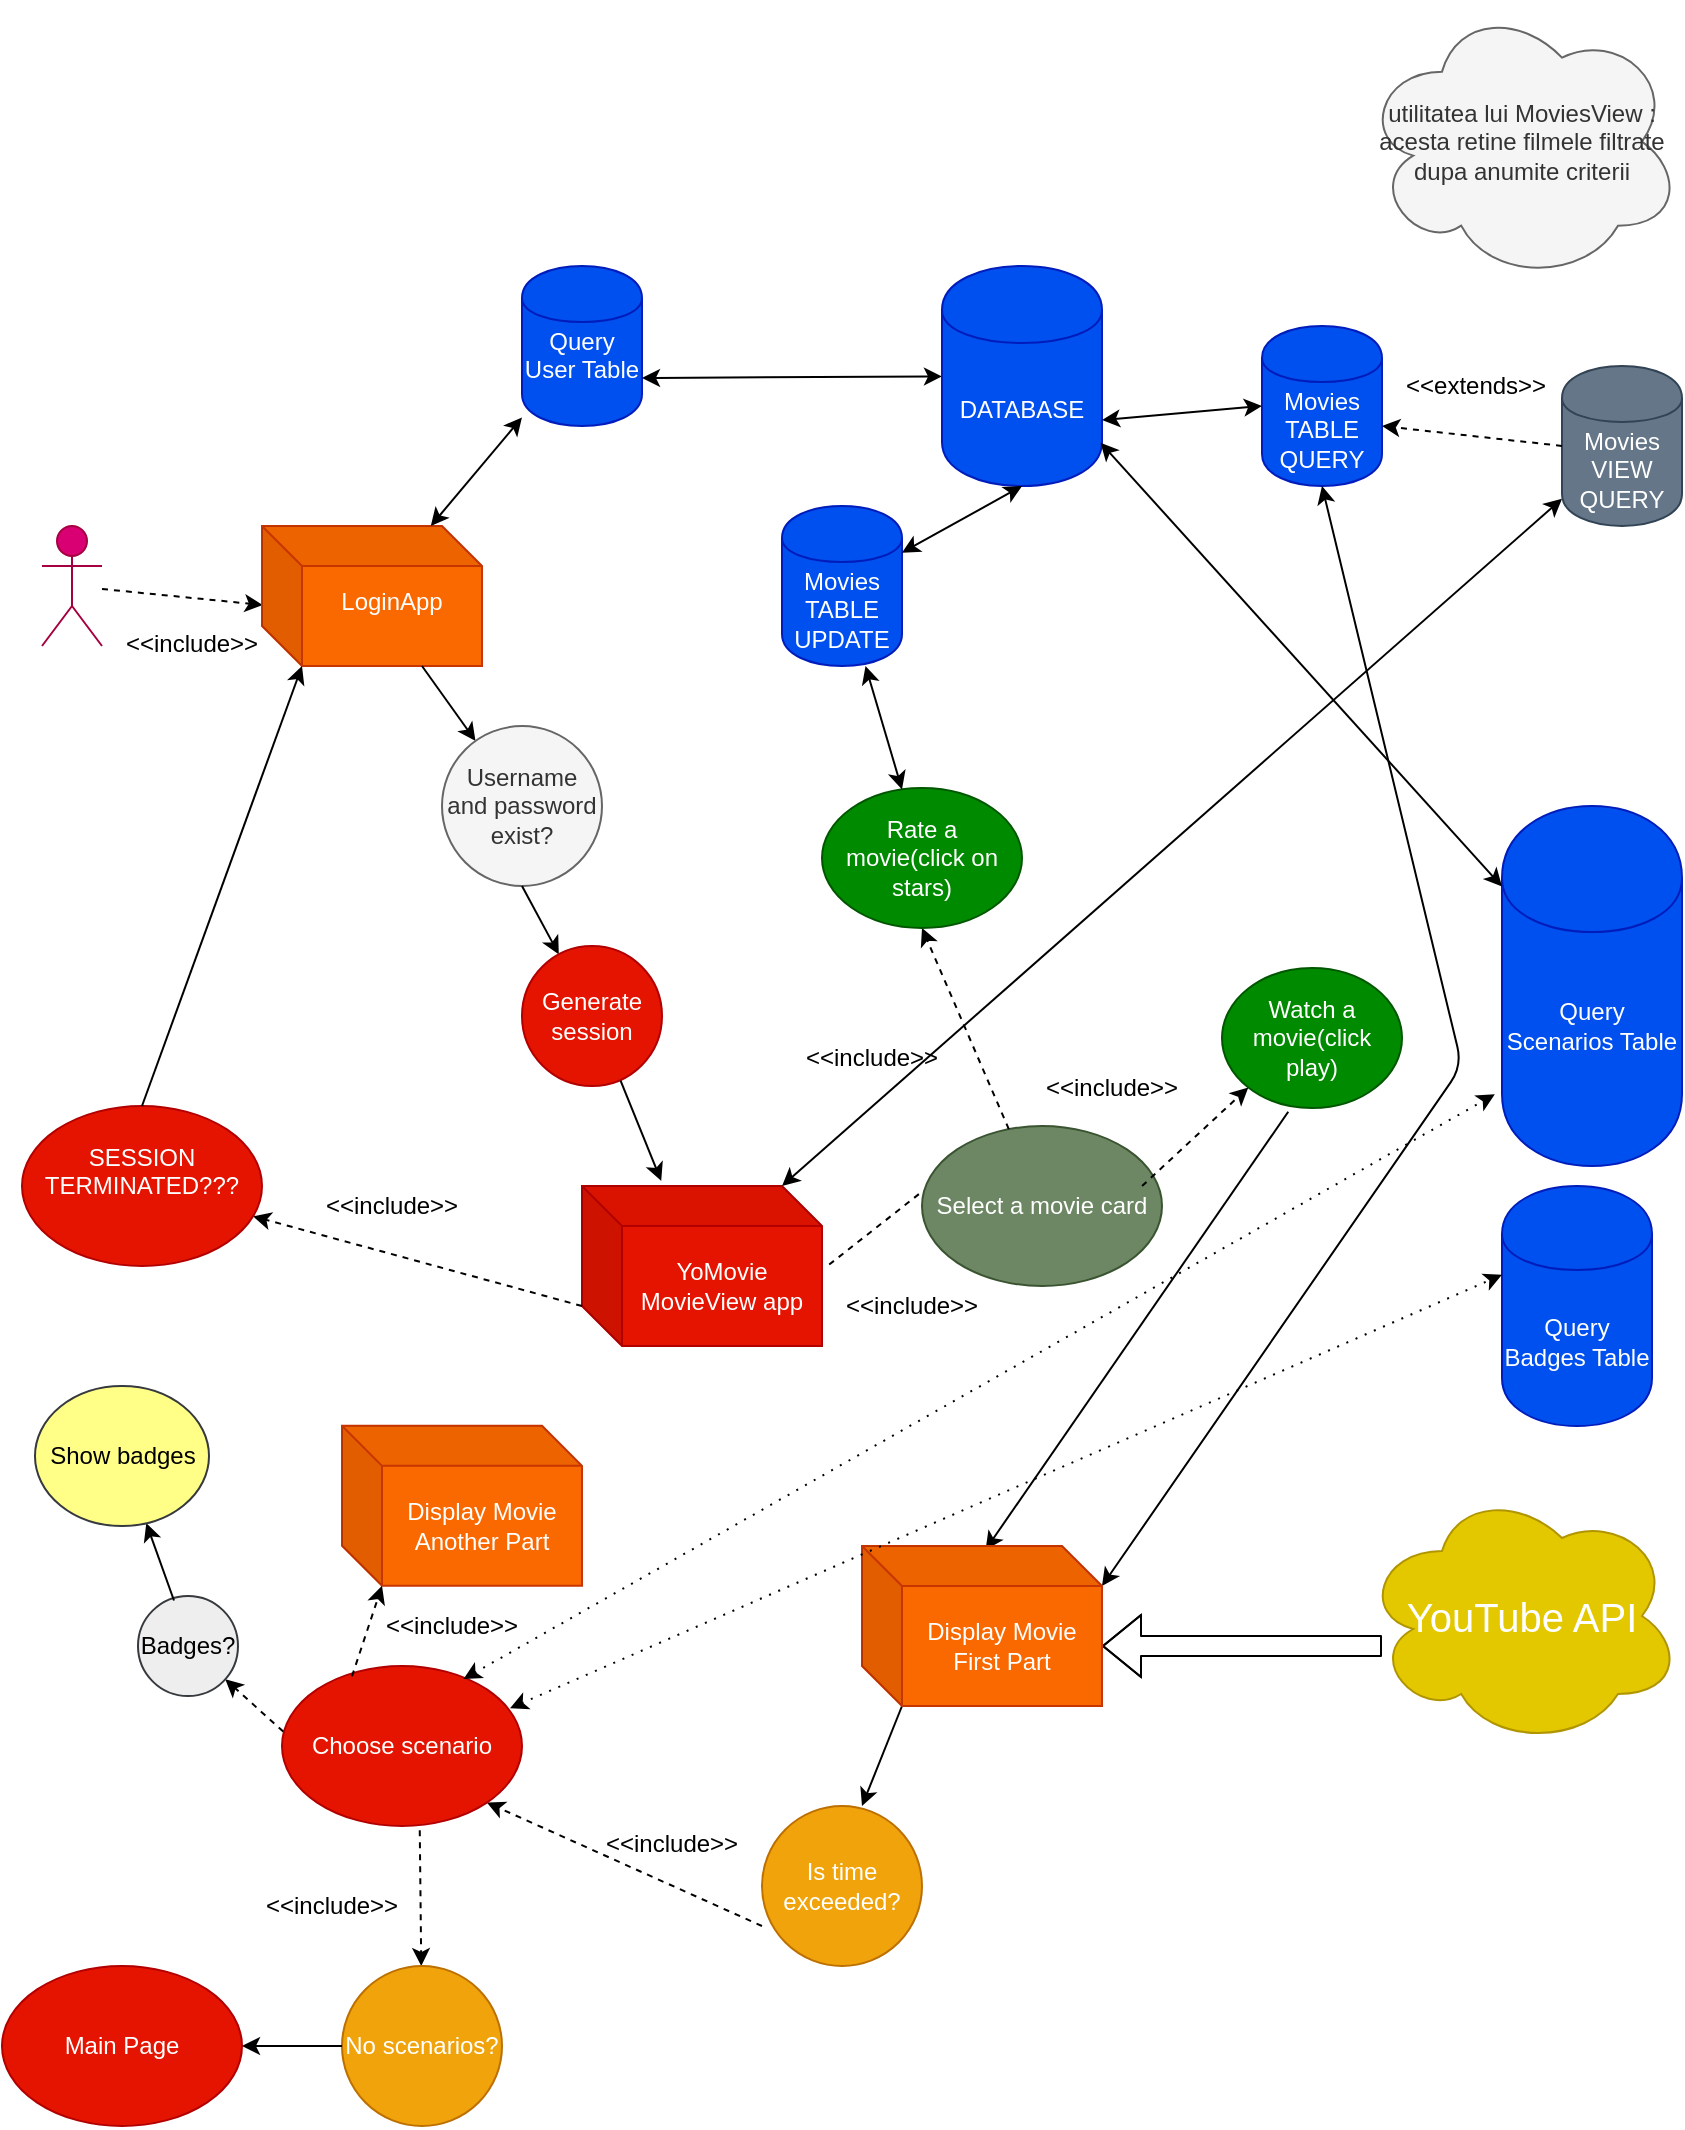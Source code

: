 <mxfile version="10.6.2" type="device"><diagram id="itRvGa3tryhZd683Jv1Q" name="Page-1"><mxGraphModel dx="870" dy="477" grid="1" gridSize="10" guides="1" tooltips="1" connect="1" arrows="1" fold="1" page="1" pageScale="1" pageWidth="850" pageHeight="1100" math="0" shadow="0"><root><mxCell id="0"/><mxCell id="1" parent="0"/><mxCell id="bWYEMsvtg2ZpRVZ882Sl-1" value="Actor" style="shape=umlActor;verticalLabelPosition=bottom;labelBackgroundColor=#ffffff;verticalAlign=top;html=1;outlineConnect=0;fillColor=#d80073;strokeColor=#A50040;fontColor=#ffffff;" vertex="1" parent="1"><mxGeometry x="20" y="280" width="30" height="60" as="geometry"/></mxCell><mxCell id="bWYEMsvtg2ZpRVZ882Sl-2" value="" style="endArrow=classic;html=1;dashed=1;entryX=0.003;entryY=0.564;entryDx=0;entryDy=0;entryPerimeter=0;" edge="1" parent="1" source="bWYEMsvtg2ZpRVZ882Sl-1" target="bWYEMsvtg2ZpRVZ882Sl-4"><mxGeometry width="50" height="50" relative="1" as="geometry"><mxPoint x="20" y="420" as="sourcePoint"/><mxPoint x="36.718" y="403.282" as="targetPoint"/></mxGeometry></mxCell><mxCell id="bWYEMsvtg2ZpRVZ882Sl-4" value="LoginApp&lt;br&gt;&lt;br&gt;" style="shape=cube;whiteSpace=wrap;html=1;boundedLbl=1;backgroundOutline=1;darkOpacity=0.05;darkOpacity2=0.1;fillColor=#fa6800;strokeColor=#C73500;fontColor=#ffffff;" vertex="1" parent="1"><mxGeometry x="130" y="280" width="110" height="70" as="geometry"/></mxCell><mxCell id="bWYEMsvtg2ZpRVZ882Sl-5" value="" style="endArrow=classic;startArrow=classic;html=1;" edge="1" parent="1" source="bWYEMsvtg2ZpRVZ882Sl-4" target="bWYEMsvtg2ZpRVZ882Sl-6"><mxGeometry width="50" height="50" relative="1" as="geometry"><mxPoint x="20" y="430" as="sourcePoint"/><mxPoint x="70" y="380" as="targetPoint"/></mxGeometry></mxCell><mxCell id="bWYEMsvtg2ZpRVZ882Sl-6" value="Query User Table&lt;br&gt;&lt;br&gt;" style="shape=cylinder;whiteSpace=wrap;html=1;boundedLbl=1;backgroundOutline=1;fillColor=#0050ef;strokeColor=#001DBC;fontColor=#ffffff;" vertex="1" parent="1"><mxGeometry x="260" y="150" width="60" height="80" as="geometry"/></mxCell><mxCell id="bWYEMsvtg2ZpRVZ882Sl-8" value="" style="endArrow=classic;startArrow=classic;html=1;exitX=1;exitY=0.7;exitDx=0;exitDy=0;" edge="1" parent="1" source="bWYEMsvtg2ZpRVZ882Sl-6" target="bWYEMsvtg2ZpRVZ882Sl-9"><mxGeometry width="50" height="50" relative="1" as="geometry"><mxPoint x="20" y="430" as="sourcePoint"/><mxPoint x="70" y="380" as="targetPoint"/></mxGeometry></mxCell><mxCell id="bWYEMsvtg2ZpRVZ882Sl-9" value="DATABASE" style="shape=cylinder;whiteSpace=wrap;html=1;boundedLbl=1;backgroundOutline=1;fillColor=#0050ef;strokeColor=#001DBC;fontColor=#ffffff;" vertex="1" parent="1"><mxGeometry x="470" y="150" width="80" height="110" as="geometry"/></mxCell><mxCell id="bWYEMsvtg2ZpRVZ882Sl-10" value="&amp;lt;&amp;lt;include&amp;gt;&amp;gt;&lt;br&gt;&lt;br&gt;" style="text;html=1;resizable=0;points=[];autosize=1;align=left;verticalAlign=top;spacingTop=-4;" vertex="1" parent="1"><mxGeometry x="60" y="329" width="80" height="30" as="geometry"/></mxCell><mxCell id="bWYEMsvtg2ZpRVZ882Sl-11" value="" style="endArrow=classic;html=1;" edge="1" parent="1" source="bWYEMsvtg2ZpRVZ882Sl-4" target="bWYEMsvtg2ZpRVZ882Sl-12"><mxGeometry width="50" height="50" relative="1" as="geometry"><mxPoint x="20" y="430" as="sourcePoint"/><mxPoint x="70" y="380" as="targetPoint"/></mxGeometry></mxCell><mxCell id="bWYEMsvtg2ZpRVZ882Sl-12" value="Username and password exist?" style="ellipse;whiteSpace=wrap;html=1;aspect=fixed;fillColor=#f5f5f5;strokeColor=#666666;fontColor=#333333;" vertex="1" parent="1"><mxGeometry x="220" y="380" width="80" height="80" as="geometry"/></mxCell><mxCell id="bWYEMsvtg2ZpRVZ882Sl-14" value="YoMovie MovieView app" style="shape=cube;whiteSpace=wrap;html=1;boundedLbl=1;backgroundOutline=1;darkOpacity=0.05;darkOpacity2=0.1;fillColor=#e51400;strokeColor=#B20000;fontColor=#ffffff;" vertex="1" parent="1"><mxGeometry x="290" y="610" width="120" height="80" as="geometry"/></mxCell><mxCell id="bWYEMsvtg2ZpRVZ882Sl-15" value="" style="endArrow=classic;html=1;exitX=0;exitY=0;exitDx=0;exitDy=60;exitPerimeter=0;dashed=1;" edge="1" parent="1" source="bWYEMsvtg2ZpRVZ882Sl-14" target="bWYEMsvtg2ZpRVZ882Sl-16"><mxGeometry width="50" height="50" relative="1" as="geometry"><mxPoint x="20" y="660" as="sourcePoint"/><mxPoint x="70" y="610" as="targetPoint"/></mxGeometry></mxCell><mxCell id="bWYEMsvtg2ZpRVZ882Sl-16" value="SESSION TERMINATED???&lt;br&gt;&lt;br&gt;" style="ellipse;whiteSpace=wrap;html=1;fillColor=#e51400;strokeColor=#B20000;fontColor=#ffffff;" vertex="1" parent="1"><mxGeometry x="10" y="570" width="120" height="80" as="geometry"/></mxCell><mxCell id="bWYEMsvtg2ZpRVZ882Sl-17" value="" style="endArrow=classic;html=1;exitX=0.5;exitY=0;exitDx=0;exitDy=0;entryX=0;entryY=0;entryDx=20;entryDy=70;entryPerimeter=0;" edge="1" parent="1" source="bWYEMsvtg2ZpRVZ882Sl-16" target="bWYEMsvtg2ZpRVZ882Sl-4"><mxGeometry width="50" height="50" relative="1" as="geometry"><mxPoint x="105" y="420" as="sourcePoint"/><mxPoint x="155" y="359" as="targetPoint"/></mxGeometry></mxCell><mxCell id="bWYEMsvtg2ZpRVZ882Sl-18" value="&amp;lt;&amp;lt;include&amp;gt;&amp;gt;" style="text;html=1;resizable=0;points=[];autosize=1;align=left;verticalAlign=top;spacingTop=-4;" vertex="1" parent="1"><mxGeometry x="160" y="610" width="80" height="20" as="geometry"/></mxCell><mxCell id="bWYEMsvtg2ZpRVZ882Sl-19" value="" style="endArrow=none;dashed=1;html=1;exitX=1.03;exitY=0.491;exitDx=0;exitDy=0;exitPerimeter=0;entryX=-0.008;entryY=0.42;entryDx=0;entryDy=0;entryPerimeter=0;" edge="1" parent="1" source="bWYEMsvtg2ZpRVZ882Sl-14" target="bWYEMsvtg2ZpRVZ882Sl-21"><mxGeometry width="50" height="50" relative="1" as="geometry"><mxPoint x="470" y="560" as="sourcePoint"/><mxPoint x="500" y="549" as="targetPoint"/></mxGeometry></mxCell><mxCell id="bWYEMsvtg2ZpRVZ882Sl-20" value="&amp;lt;&amp;lt;include&amp;gt;&amp;gt;" style="text;html=1;resizable=0;points=[];autosize=1;align=left;verticalAlign=top;spacingTop=-4;" vertex="1" parent="1"><mxGeometry x="400" y="536" width="80" height="20" as="geometry"/></mxCell><mxCell id="bWYEMsvtg2ZpRVZ882Sl-21" value="Select a movie card" style="ellipse;whiteSpace=wrap;html=1;fillColor=#6d8764;strokeColor=#3A5431;fontColor=#ffffff;" vertex="1" parent="1"><mxGeometry x="460" y="580" width="120" height="80" as="geometry"/></mxCell><mxCell id="bWYEMsvtg2ZpRVZ882Sl-22" value="" style="endArrow=classic;startArrow=classic;html=1;exitX=0;exitY=0;exitDx=100;exitDy=0;exitPerimeter=0;" edge="1" parent="1" source="bWYEMsvtg2ZpRVZ882Sl-14" target="bWYEMsvtg2ZpRVZ882Sl-23"><mxGeometry width="50" height="50" relative="1" as="geometry"><mxPoint x="10" y="720" as="sourcePoint"/><mxPoint x="60" y="670" as="targetPoint"/></mxGeometry></mxCell><mxCell id="bWYEMsvtg2ZpRVZ882Sl-23" value="Movies VIEW&lt;br&gt;QUERY&lt;br&gt;" style="shape=cylinder;whiteSpace=wrap;html=1;boundedLbl=1;backgroundOutline=1;fillColor=#647687;strokeColor=#314354;fontColor=#ffffff;" vertex="1" parent="1"><mxGeometry x="780" y="199.955" width="60" height="80" as="geometry"/></mxCell><mxCell id="bWYEMsvtg2ZpRVZ882Sl-24" value="Movies TABLE&lt;br&gt;QUERY&lt;br&gt;" style="shape=cylinder;whiteSpace=wrap;html=1;boundedLbl=1;backgroundOutline=1;fillColor=#0050ef;strokeColor=#001DBC;fontColor=#ffffff;" vertex="1" parent="1"><mxGeometry x="630" y="180" width="60" height="80" as="geometry"/></mxCell><mxCell id="bWYEMsvtg2ZpRVZ882Sl-27" value="" style="endArrow=classic;startArrow=classic;html=1;exitX=1;exitY=0.7;exitDx=0;exitDy=0;entryX=0;entryY=0.5;entryDx=0;entryDy=0;" edge="1" parent="1" source="bWYEMsvtg2ZpRVZ882Sl-9" target="bWYEMsvtg2ZpRVZ882Sl-24"><mxGeometry width="50" height="50" relative="1" as="geometry"><mxPoint x="570" y="255" as="sourcePoint"/><mxPoint x="620" y="205" as="targetPoint"/></mxGeometry></mxCell><mxCell id="bWYEMsvtg2ZpRVZ882Sl-28" value="utilitatea lui MoviesView : acesta retine filmele filtrate dupa anumite criterii" style="ellipse;shape=cloud;whiteSpace=wrap;html=1;fillColor=#f5f5f5;strokeColor=#666666;fontColor=#333333;" vertex="1" parent="1"><mxGeometry x="680" y="17.818" width="160" height="140" as="geometry"/></mxCell><mxCell id="bWYEMsvtg2ZpRVZ882Sl-31" value="" style="endArrow=classic;html=1;dashed=1;entryX=0.5;entryY=1;entryDx=0;entryDy=0;" edge="1" parent="1" source="bWYEMsvtg2ZpRVZ882Sl-21" target="bWYEMsvtg2ZpRVZ882Sl-33"><mxGeometry width="50" height="50" relative="1" as="geometry"><mxPoint x="570" y="566" as="sourcePoint"/><mxPoint x="540" y="470" as="targetPoint"/></mxGeometry></mxCell><mxCell id="bWYEMsvtg2ZpRVZ882Sl-33" value="Rate a movie(click on stars)" style="ellipse;whiteSpace=wrap;html=1;fillColor=#008a00;strokeColor=#005700;fontColor=#ffffff;" vertex="1" parent="1"><mxGeometry x="410" y="411" width="100" height="70" as="geometry"/></mxCell><mxCell id="bWYEMsvtg2ZpRVZ882Sl-34" value="Watch a movie(click play)" style="ellipse;whiteSpace=wrap;html=1;fillColor=#008a00;strokeColor=#005700;fontColor=#ffffff;" vertex="1" parent="1"><mxGeometry x="610" y="501" width="90" height="70" as="geometry"/></mxCell><mxCell id="bWYEMsvtg2ZpRVZ882Sl-35" value="" style="endArrow=classic;html=1;dashed=1;exitX=0.917;exitY=0.375;exitDx=0;exitDy=0;exitPerimeter=0;entryX=0;entryY=1;entryDx=0;entryDy=0;" edge="1" parent="1" source="bWYEMsvtg2ZpRVZ882Sl-21" target="bWYEMsvtg2ZpRVZ882Sl-34"><mxGeometry width="50" height="50" relative="1" as="geometry"><mxPoint x="100" y="750" as="sourcePoint"/><mxPoint x="150" y="700" as="targetPoint"/></mxGeometry></mxCell><mxCell id="bWYEMsvtg2ZpRVZ882Sl-36" value="" style="endArrow=classic;startArrow=classic;html=1;" edge="1" parent="1" source="bWYEMsvtg2ZpRVZ882Sl-33" target="bWYEMsvtg2ZpRVZ882Sl-37"><mxGeometry width="50" height="50" relative="1" as="geometry"><mxPoint x="100" y="720" as="sourcePoint"/><mxPoint x="150" y="670" as="targetPoint"/></mxGeometry></mxCell><mxCell id="bWYEMsvtg2ZpRVZ882Sl-37" value="Movies TABLE UPDATE" style="shape=cylinder;whiteSpace=wrap;html=1;boundedLbl=1;backgroundOutline=1;fillColor=#0050ef;strokeColor=#001DBC;fontColor=#ffffff;" vertex="1" parent="1"><mxGeometry x="390" y="270" width="60" height="80" as="geometry"/></mxCell><mxCell id="bWYEMsvtg2ZpRVZ882Sl-38" value="" style="endArrow=classic;startArrow=classic;html=1;entryX=0.5;entryY=1;entryDx=0;entryDy=0;" edge="1" parent="1" source="bWYEMsvtg2ZpRVZ882Sl-37" target="bWYEMsvtg2ZpRVZ882Sl-9"><mxGeometry width="50" height="50" relative="1" as="geometry"><mxPoint x="490" y="320" as="sourcePoint"/><mxPoint x="540" y="270" as="targetPoint"/></mxGeometry></mxCell><mxCell id="bWYEMsvtg2ZpRVZ882Sl-40" value="" style="endArrow=classic;html=1;dashed=1;exitX=0;exitY=0.5;exitDx=0;exitDy=0;entryX=1;entryY=0.625;entryDx=0;entryDy=0;entryPerimeter=0;" edge="1" parent="1" source="bWYEMsvtg2ZpRVZ882Sl-23" target="bWYEMsvtg2ZpRVZ882Sl-24"><mxGeometry width="50" height="50" relative="1" as="geometry"><mxPoint x="100" y="720" as="sourcePoint"/><mxPoint x="150" y="670" as="targetPoint"/></mxGeometry></mxCell><mxCell id="bWYEMsvtg2ZpRVZ882Sl-41" value="&amp;lt;&amp;lt;extends&amp;gt;&amp;gt;" style="text;html=1;resizable=0;points=[];autosize=1;align=left;verticalAlign=top;spacingTop=-4;" vertex="1" parent="1"><mxGeometry x="700" y="200" width="90" height="20" as="geometry"/></mxCell><mxCell id="bWYEMsvtg2ZpRVZ882Sl-42" value="" style="endArrow=classic;html=1;exitX=0.5;exitY=1;exitDx=0;exitDy=0;" edge="1" parent="1" source="bWYEMsvtg2ZpRVZ882Sl-12" target="bWYEMsvtg2ZpRVZ882Sl-43"><mxGeometry width="50" height="50" relative="1" as="geometry"><mxPoint x="100" y="760" as="sourcePoint"/><mxPoint x="280" y="510" as="targetPoint"/></mxGeometry></mxCell><mxCell id="bWYEMsvtg2ZpRVZ882Sl-43" value="Generate session" style="ellipse;whiteSpace=wrap;html=1;aspect=fixed;fillColor=#e51400;strokeColor=#B20000;fontColor=#ffffff;" vertex="1" parent="1"><mxGeometry x="260" y="490" width="70" height="70" as="geometry"/></mxCell><mxCell id="bWYEMsvtg2ZpRVZ882Sl-45" value="" style="endArrow=classic;html=1;exitX=0.704;exitY=0.961;exitDx=0;exitDy=0;exitPerimeter=0;entryX=0.33;entryY=-0.032;entryDx=0;entryDy=0;entryPerimeter=0;" edge="1" parent="1" source="bWYEMsvtg2ZpRVZ882Sl-43" target="bWYEMsvtg2ZpRVZ882Sl-14"><mxGeometry width="50" height="50" relative="1" as="geometry"><mxPoint x="230" y="600" as="sourcePoint"/><mxPoint x="70" y="710" as="targetPoint"/></mxGeometry></mxCell><mxCell id="bWYEMsvtg2ZpRVZ882Sl-47" value="&amp;lt;&amp;lt;include&amp;gt;&amp;gt;" style="text;html=1;resizable=0;points=[];autosize=1;align=left;verticalAlign=top;spacingTop=-4;" vertex="1" parent="1"><mxGeometry x="520" y="551" width="80" height="20" as="geometry"/></mxCell><mxCell id="bWYEMsvtg2ZpRVZ882Sl-48" value="&amp;lt;&amp;lt;include&amp;gt;&amp;gt;" style="text;html=1;resizable=0;points=[];autosize=1;align=left;verticalAlign=top;spacingTop=-4;" vertex="1" parent="1"><mxGeometry x="420" y="660" width="80" height="20" as="geometry"/></mxCell><mxCell id="bWYEMsvtg2ZpRVZ882Sl-50" value="" style="endArrow=classic;html=1;exitX=0.368;exitY=1.027;exitDx=0;exitDy=0;exitPerimeter=0;entryX=0.515;entryY=0.023;entryDx=0;entryDy=0;entryPerimeter=0;" edge="1" parent="1" source="bWYEMsvtg2ZpRVZ882Sl-34" target="bWYEMsvtg2ZpRVZ882Sl-69"><mxGeometry width="50" height="50" relative="1" as="geometry"><mxPoint x="650" y="580" as="sourcePoint"/><mxPoint x="520.867" y="792.497" as="targetPoint"/></mxGeometry></mxCell><mxCell id="bWYEMsvtg2ZpRVZ882Sl-52" value="" style="shape=flexArrow;endArrow=classic;html=1;entryX=0;entryY=0;entryDx=120;entryDy=50;entryPerimeter=0;" edge="1" parent="1" target="bWYEMsvtg2ZpRVZ882Sl-69"><mxGeometry width="50" height="50" relative="1" as="geometry"><mxPoint x="690" y="840" as="sourcePoint"/><mxPoint x="560" y="840" as="targetPoint"/><Array as="points"><mxPoint x="610" y="840"/></Array></mxGeometry></mxCell><mxCell id="bWYEMsvtg2ZpRVZ882Sl-53" value="&lt;font style=&quot;font-size: 20px&quot;&gt;YouTube API&lt;/font&gt;" style="ellipse;shape=cloud;whiteSpace=wrap;html=1;fillColor=#e3c800;strokeColor=#B09500;fontColor=#ffffff;" vertex="1" parent="1"><mxGeometry x="680" y="760" width="160" height="130" as="geometry"/></mxCell><mxCell id="bWYEMsvtg2ZpRVZ882Sl-54" value="" style="endArrow=classic;startArrow=classic;html=1;exitX=0;exitY=0;exitDx=120;exitDy=20;exitPerimeter=0;entryX=0.5;entryY=1;entryDx=0;entryDy=0;" edge="1" parent="1" source="bWYEMsvtg2ZpRVZ882Sl-69" target="bWYEMsvtg2ZpRVZ882Sl-24"><mxGeometry width="50" height="50" relative="1" as="geometry"><mxPoint x="549" y="803" as="sourcePoint"/><mxPoint x="800" y="550" as="targetPoint"/><Array as="points"><mxPoint x="730" y="550"/></Array></mxGeometry></mxCell><mxCell id="bWYEMsvtg2ZpRVZ882Sl-55" value="" style="endArrow=classic;html=1;exitX=0;exitY=0;exitDx=20;exitDy=80;exitPerimeter=0;" edge="1" parent="1" source="bWYEMsvtg2ZpRVZ882Sl-69"><mxGeometry width="50" height="50" relative="1" as="geometry"><mxPoint x="458" y="858" as="sourcePoint"/><mxPoint x="430" y="920" as="targetPoint"/></mxGeometry></mxCell><mxCell id="bWYEMsvtg2ZpRVZ882Sl-56" value="Is time exceeded?" style="ellipse;whiteSpace=wrap;html=1;aspect=fixed;fillColor=#f0a30a;strokeColor=#BD7000;fontColor=#ffffff;" vertex="1" parent="1"><mxGeometry x="380" y="920" width="80" height="80" as="geometry"/></mxCell><mxCell id="bWYEMsvtg2ZpRVZ882Sl-59" value="" style="endArrow=classic;html=1;exitX=0;exitY=0.75;exitDx=0;exitDy=0;exitPerimeter=0;entryX=1;entryY=1;entryDx=0;entryDy=0;dashed=1;" edge="1" parent="1" source="bWYEMsvtg2ZpRVZ882Sl-56" target="bWYEMsvtg2ZpRVZ882Sl-60"><mxGeometry width="50" height="50" relative="1" as="geometry"><mxPoint x="20" y="1120" as="sourcePoint"/><mxPoint x="249" y="932" as="targetPoint"/></mxGeometry></mxCell><mxCell id="bWYEMsvtg2ZpRVZ882Sl-60" value="Choose scenario" style="ellipse;whiteSpace=wrap;html=1;fillColor=#e51400;strokeColor=#B20000;fontColor=#ffffff;" vertex="1" parent="1"><mxGeometry x="140" y="850" width="120" height="80" as="geometry"/></mxCell><mxCell id="bWYEMsvtg2ZpRVZ882Sl-68" value="Display Movie Another Part" style="shape=cube;whiteSpace=wrap;html=1;boundedLbl=1;backgroundOutline=1;darkOpacity=0.05;darkOpacity2=0.1;fillColor=#fa6800;strokeColor=#C73500;fontColor=#ffffff;" vertex="1" parent="1"><mxGeometry x="170" y="729.909" width="120" height="80" as="geometry"/></mxCell><mxCell id="bWYEMsvtg2ZpRVZ882Sl-69" value="Display Movie First Part" style="shape=cube;whiteSpace=wrap;html=1;boundedLbl=1;backgroundOutline=1;darkOpacity=0.05;darkOpacity2=0.1;fillColor=#fa6800;strokeColor=#C73500;fontColor=#ffffff;" vertex="1" parent="1"><mxGeometry x="430" y="790" width="120" height="80" as="geometry"/></mxCell><mxCell id="bWYEMsvtg2ZpRVZ882Sl-74" value="" style="endArrow=classic;startArrow=classic;html=1;exitX=0.756;exitY=0.082;exitDx=0;exitDy=0;exitPerimeter=0;entryX=-0.04;entryY=0.801;entryDx=0;entryDy=0;entryPerimeter=0;dashed=1;dashPattern=1 4;" edge="1" parent="1" source="bWYEMsvtg2ZpRVZ882Sl-60" target="bWYEMsvtg2ZpRVZ882Sl-75"><mxGeometry width="50" height="50" relative="1" as="geometry"><mxPoint x="355" y="760" as="sourcePoint"/><mxPoint x="780" y="585.636" as="targetPoint"/></mxGeometry></mxCell><mxCell id="bWYEMsvtg2ZpRVZ882Sl-75" value="Query Scenarios Table" style="shape=cylinder;whiteSpace=wrap;html=1;boundedLbl=1;backgroundOutline=1;fillColor=#0050ef;strokeColor=#001DBC;fontColor=#ffffff;" vertex="1" parent="1"><mxGeometry x="750" y="420" width="90" height="180" as="geometry"/></mxCell><mxCell id="bWYEMsvtg2ZpRVZ882Sl-80" value="" style="endArrow=classic;startArrow=classic;html=1;entryX=0.991;entryY=0.803;entryDx=0;entryDy=0;entryPerimeter=0;" edge="1" parent="1" source="bWYEMsvtg2ZpRVZ882Sl-75" target="bWYEMsvtg2ZpRVZ882Sl-9"><mxGeometry width="50" height="50" relative="1" as="geometry"><mxPoint x="745" y="435.818" as="sourcePoint"/><mxPoint x="795" y="385.818" as="targetPoint"/></mxGeometry></mxCell><mxCell id="QQX2HEwkiu9QitwTqfBl-2" value="" style="endArrow=classic;html=1;exitX=0.574;exitY=1.027;exitDx=0;exitDy=0;exitPerimeter=0;dashed=1;" edge="1" parent="1" source="bWYEMsvtg2ZpRVZ882Sl-60" target="QQX2HEwkiu9QitwTqfBl-5"><mxGeometry width="50" height="50" relative="1" as="geometry"><mxPoint x="260" y="1090" as="sourcePoint"/><mxPoint x="270" y="1060" as="targetPoint"/></mxGeometry></mxCell><mxCell id="QQX2HEwkiu9QitwTqfBl-3" value="&amp;lt;&amp;lt;include&amp;gt;&amp;gt;" style="text;html=1;resizable=0;points=[];autosize=1;align=left;verticalAlign=top;spacingTop=-4;" vertex="1" parent="1"><mxGeometry x="300" y="929" width="80" height="20" as="geometry"/></mxCell><mxCell id="QQX2HEwkiu9QitwTqfBl-5" value="No scenarios?" style="ellipse;whiteSpace=wrap;html=1;aspect=fixed;fillColor=#f0a30a;strokeColor=#BD7000;fontColor=#ffffff;" vertex="1" parent="1"><mxGeometry x="170" y="1000" width="80" height="80" as="geometry"/></mxCell><mxCell id="QQX2HEwkiu9QitwTqfBl-6" value="&amp;lt;&amp;lt;include&amp;gt;&amp;gt;" style="text;html=1;resizable=0;points=[];autosize=1;align=left;verticalAlign=top;spacingTop=-4;" vertex="1" parent="1"><mxGeometry x="130" y="960" width="80" height="20" as="geometry"/></mxCell><mxCell id="QQX2HEwkiu9QitwTqfBl-7" value="" style="endArrow=classic;html=1;entryX=0;entryY=0;entryDx=20;entryDy=80;entryPerimeter=0;dashed=1;" edge="1" parent="1" target="bWYEMsvtg2ZpRVZ882Sl-68"><mxGeometry width="50" height="50" relative="1" as="geometry"><mxPoint x="175" y="855.136" as="sourcePoint"/><mxPoint x="130" y="810" as="targetPoint"/></mxGeometry></mxCell><mxCell id="QQX2HEwkiu9QitwTqfBl-11" value="" style="endArrow=classic;html=1;exitX=0;exitY=0.5;exitDx=0;exitDy=0;" edge="1" parent="1" source="QQX2HEwkiu9QitwTqfBl-5" target="QQX2HEwkiu9QitwTqfBl-15"><mxGeometry width="50" height="50" relative="1" as="geometry"><mxPoint x="60" y="1080" as="sourcePoint"/><mxPoint x="110" y="1040" as="targetPoint"/></mxGeometry></mxCell><mxCell id="QQX2HEwkiu9QitwTqfBl-15" value="Main Page" style="ellipse;whiteSpace=wrap;html=1;fillColor=#e51400;strokeColor=#B20000;fontColor=#ffffff;" vertex="1" parent="1"><mxGeometry y="1000" width="120" height="80" as="geometry"/></mxCell><mxCell id="QQX2HEwkiu9QitwTqfBl-16" value="Query Badges Table" style="shape=cylinder;whiteSpace=wrap;html=1;boundedLbl=1;backgroundOutline=1;fillColor=#0050ef;strokeColor=#001DBC;fontColor=#ffffff;" vertex="1" parent="1"><mxGeometry x="750" y="610" width="75" height="120" as="geometry"/></mxCell><mxCell id="QQX2HEwkiu9QitwTqfBl-17" value="" style="endArrow=classic;startArrow=classic;html=1;exitX=0.95;exitY=0.264;exitDx=0;exitDy=0;exitPerimeter=0;entryX=0;entryY=0.37;entryDx=0;entryDy=0;entryPerimeter=0;dashed=1;dashPattern=1 4;" edge="1" parent="1" source="bWYEMsvtg2ZpRVZ882Sl-60" target="QQX2HEwkiu9QitwTqfBl-16"><mxGeometry width="50" height="50" relative="1" as="geometry"><mxPoint x="275" y="880" as="sourcePoint"/><mxPoint x="325" y="830" as="targetPoint"/></mxGeometry></mxCell><mxCell id="QQX2HEwkiu9QitwTqfBl-20" value="&amp;lt;&amp;lt;include&amp;gt;&amp;gt;" style="text;html=1;resizable=0;points=[];autosize=1;align=left;verticalAlign=top;spacingTop=-4;" vertex="1" parent="1"><mxGeometry x="190" y="820" width="80" height="20" as="geometry"/></mxCell><mxCell id="QQX2HEwkiu9QitwTqfBl-23" value="" style="endArrow=classic;html=1;dashed=1;exitX=0.005;exitY=0.409;exitDx=0;exitDy=0;exitPerimeter=0;" edge="1" parent="1" source="bWYEMsvtg2ZpRVZ882Sl-60" target="QQX2HEwkiu9QitwTqfBl-24"><mxGeometry width="50" height="50" relative="1" as="geometry"><mxPoint x="90" y="875" as="sourcePoint"/><mxPoint x="110" y="860" as="targetPoint"/></mxGeometry></mxCell><mxCell id="QQX2HEwkiu9QitwTqfBl-24" value="Badges?" style="ellipse;whiteSpace=wrap;html=1;aspect=fixed;fillColor=#eeeeee;strokeColor=#36393d;" vertex="1" parent="1"><mxGeometry x="68" y="815" width="50" height="50" as="geometry"/></mxCell><mxCell id="QQX2HEwkiu9QitwTqfBl-26" value="" style="endArrow=classic;html=1;exitX=0.36;exitY=0.045;exitDx=0;exitDy=0;exitPerimeter=0;" edge="1" parent="1" source="QQX2HEwkiu9QitwTqfBl-24" target="QQX2HEwkiu9QitwTqfBl-27"><mxGeometry width="50" height="50" relative="1" as="geometry"><mxPoint x="68" y="780" as="sourcePoint"/><mxPoint x="60" y="780" as="targetPoint"/></mxGeometry></mxCell><mxCell id="QQX2HEwkiu9QitwTqfBl-27" value="Show badges" style="ellipse;whiteSpace=wrap;html=1;fillColor=#ffff88;strokeColor=#36393d;" vertex="1" parent="1"><mxGeometry x="16.5" y="710" width="87" height="70" as="geometry"/></mxCell></root></mxGraphModel></diagram></mxfile>